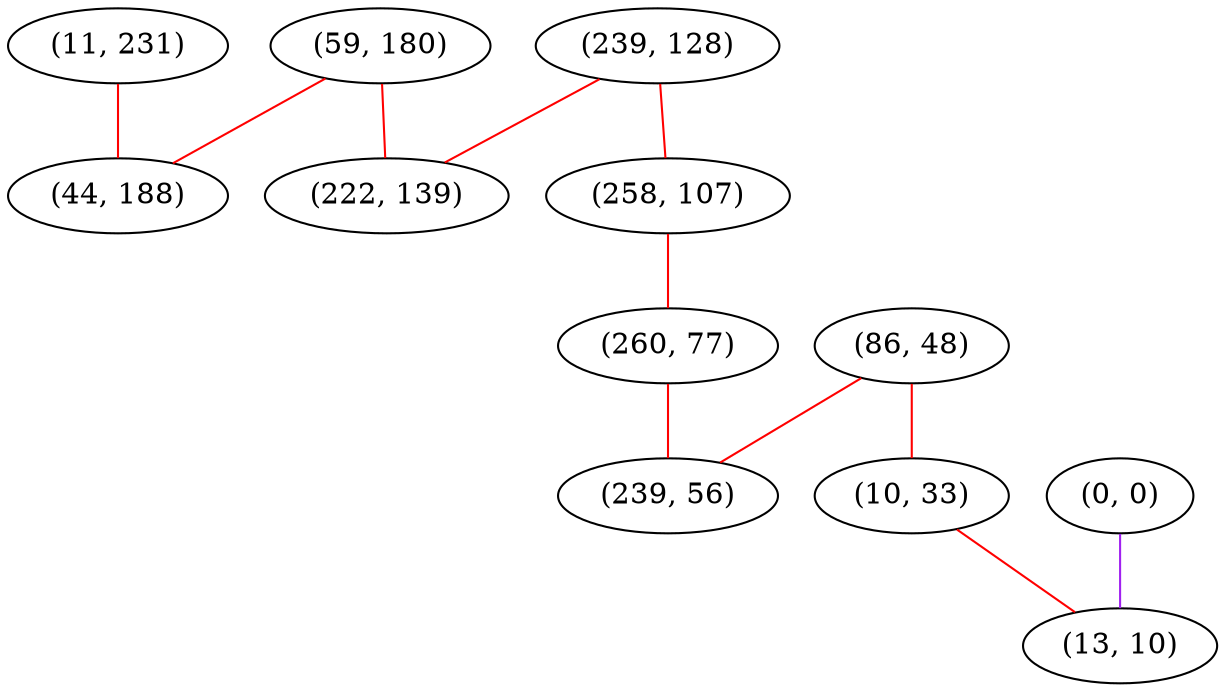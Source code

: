 graph "" {
"(11, 231)";
"(0, 0)";
"(59, 180)";
"(239, 128)";
"(258, 107)";
"(260, 77)";
"(86, 48)";
"(222, 139)";
"(10, 33)";
"(239, 56)";
"(44, 188)";
"(13, 10)";
"(11, 231)" -- "(44, 188)"  [color=red, key=0, weight=1];
"(0, 0)" -- "(13, 10)"  [color=purple, key=0, weight=4];
"(59, 180)" -- "(222, 139)"  [color=red, key=0, weight=1];
"(59, 180)" -- "(44, 188)"  [color=red, key=0, weight=1];
"(239, 128)" -- "(222, 139)"  [color=red, key=0, weight=1];
"(239, 128)" -- "(258, 107)"  [color=red, key=0, weight=1];
"(258, 107)" -- "(260, 77)"  [color=red, key=0, weight=1];
"(260, 77)" -- "(239, 56)"  [color=red, key=0, weight=1];
"(86, 48)" -- "(239, 56)"  [color=red, key=0, weight=1];
"(86, 48)" -- "(10, 33)"  [color=red, key=0, weight=1];
"(10, 33)" -- "(13, 10)"  [color=red, key=0, weight=1];
}
